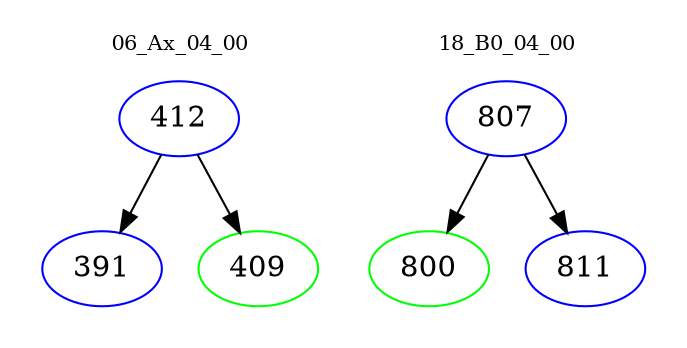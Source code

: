digraph{
subgraph cluster_0 {
color = white
label = "06_Ax_04_00";
fontsize=10;
T0_412 [label="412", color="blue"]
T0_412 -> T0_391 [color="black"]
T0_391 [label="391", color="blue"]
T0_412 -> T0_409 [color="black"]
T0_409 [label="409", color="green"]
}
subgraph cluster_1 {
color = white
label = "18_B0_04_00";
fontsize=10;
T1_807 [label="807", color="blue"]
T1_807 -> T1_800 [color="black"]
T1_800 [label="800", color="green"]
T1_807 -> T1_811 [color="black"]
T1_811 [label="811", color="blue"]
}
}
